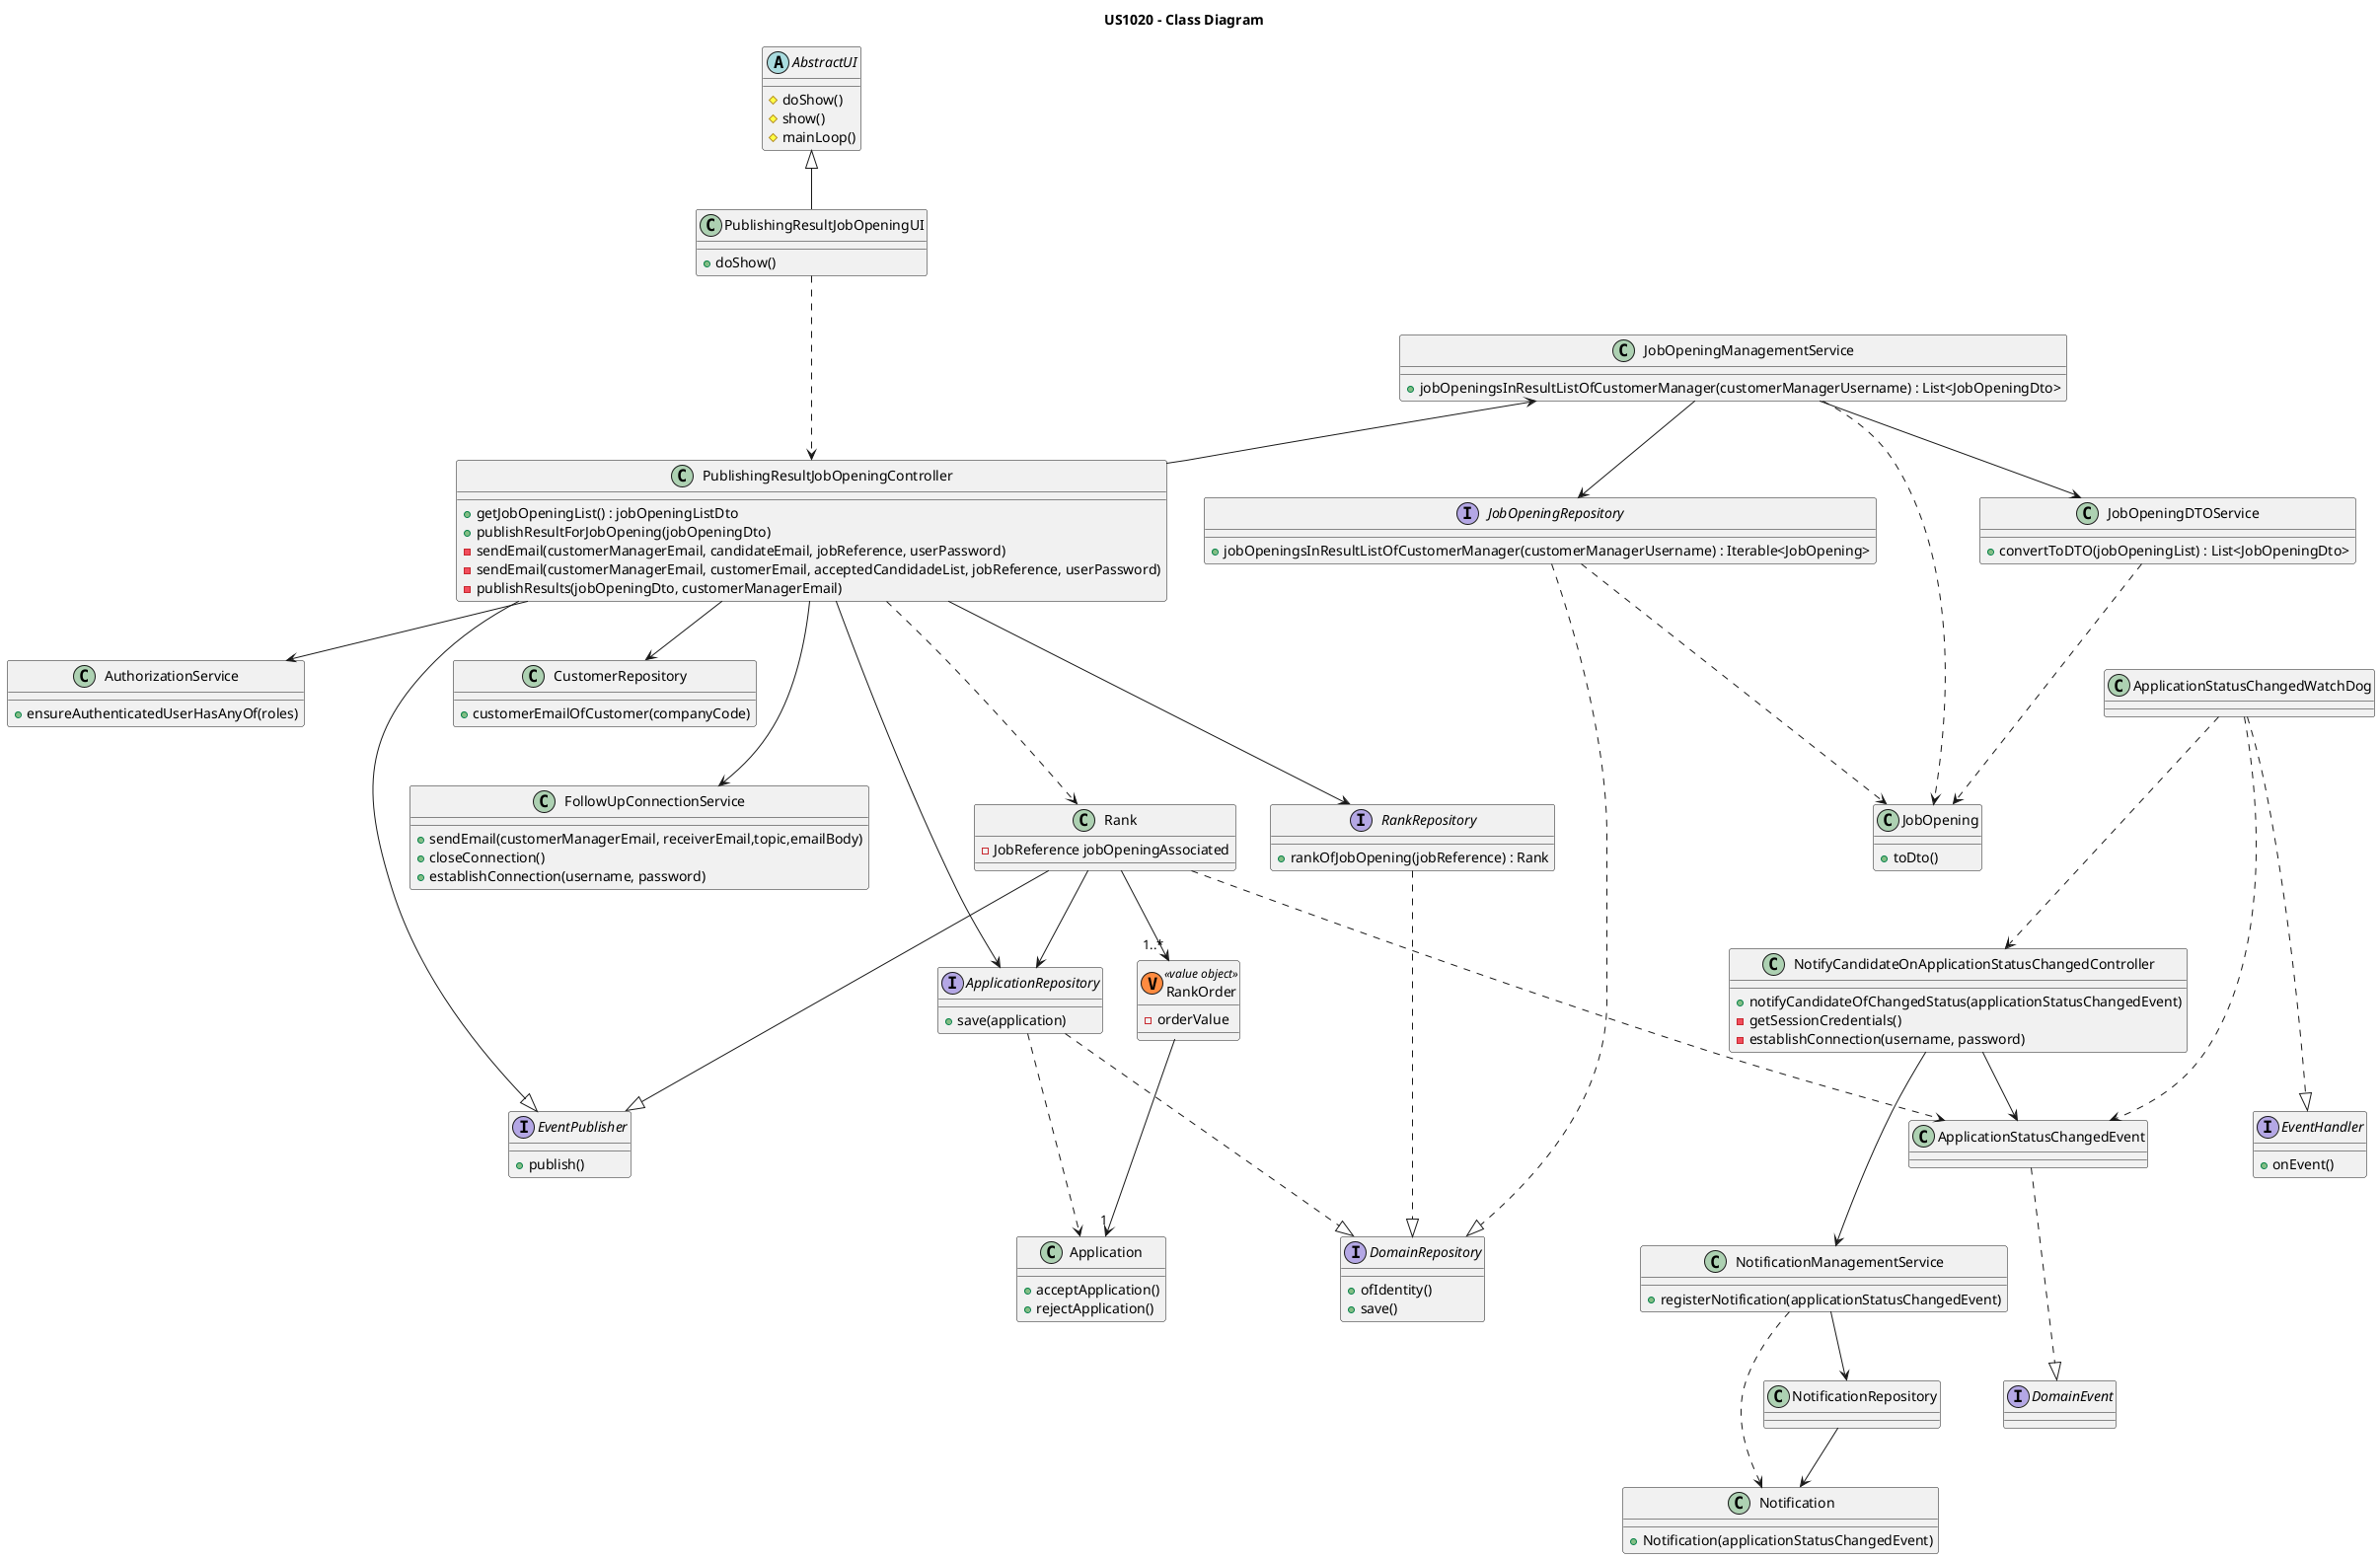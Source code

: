 @startuml
'https://plantuml.com/class-diagram

title US1020 - Class Diagram



abstract class AbstractUI {
    # doShow()
    # show()
    # mainLoop()
}

class PublishingResultJobOpeningUI {
+ doShow()
}

class PublishingResultJobOpeningController  {
+ getJobOpeningList() : jobOpeningListDto
+ publishResultForJobOpening(jobOpeningDto)
- sendEmail(customerManagerEmail, candidateEmail, jobReference, userPassword)
- sendEmail(customerManagerEmail, customerEmail, acceptedCandidadeList, jobReference, userPassword)
- publishResults(jobOpeningDto, customerManagerEmail)
}


interface ApplicationRepository {
+ save(application)
}

class Application {
+ acceptApplication()
+ rejectApplication()
}

interface  RankRepository {
+ rankOfJobOpening(jobReference) : Rank
}

class Rank {
- JobReference jobOpeningAssociated
}

class AuthorizationService {
+ ensureAuthenticatedUserHasAnyOf(roles)
}


interface DomainRepository {
+ ofIdentity()
+ save()
}

interface JobOpeningRepository {
+ jobOpeningsInResultListOfCustomerManager(customerManagerUsername) : Iterable<JobOpening>
}
class JobOpeningManagementService{
+ jobOpeningsInResultListOfCustomerManager(customerManagerUsername) : List<JobOpeningDto>
}
class JobOpeningDTOService{
+ convertToDTO(jobOpeningList) : List<JobOpeningDto>
}
class JobOpening {
+ toDto()
}


interface EventPublisher{
+publish()
}
interface EventHandler{
+onEvent()
}
interface DomainEvent{
}


class CustomerRepository{
+ customerEmailOfCustomer(companyCode)
}

'Application Status Changed Event
class ApplicationStatusChangedWatchDog{
}

class ApplicationStatusChangedEvent{
}
class NotifyCandidateOnApplicationStatusChangedController{
+ notifyCandidateOfChangedStatus(applicationStatusChangedEvent)
- getSessionCredentials()
- establishConnection(username, password)
}
class NotificationRepository{
}
class NotificationManagementService{
+ registerNotification(applicationStatusChangedEvent)
}
class Notification {
+ Notification(applicationStatusChangedEvent)
}

class FollowUpConnectionService{
+ sendEmail(customerManagerEmail, receiverEmail,topic,emailBody)
+ closeConnection()
+ establishConnection(username, password)
}
class RankOrder <<(V,#FF8B40) value object>> {
- orderValue
}

AbstractUI <|-- PublishingResultJobOpeningUI

PublishingResultJobOpeningUI .--> PublishingResultJobOpeningController

PublishingResultJobOpeningController --> AuthorizationService

PublishingResultJobOpeningController --> ApplicationRepository
JobOpeningManagementService --> JobOpeningRepository
JobOpeningManagementService --> JobOpeningDTOService
JobOpeningManagementService .-> JobOpening
JobOpeningDTOService .-> JobOpening
ApplicationRepository .--> Application
ApplicationRepository .--|> DomainRepository
RankRepository .-|> DomainRepository

ApplicationStatusChangedEvent .--|> DomainEvent

Rank ---|> EventPublisher
ApplicationStatusChangedWatchDog .---|> EventHandler
ApplicationStatusChangedWatchDog .--> NotifyCandidateOnApplicationStatusChangedController
ApplicationStatusChangedWatchDog .--> ApplicationStatusChangedEvent

PublishingResultJobOpeningController ---> FollowUpConnectionService
PublishingResultJobOpeningController --> CustomerRepository
NotifyCandidateOnApplicationStatusChangedController ---> NotificationManagementService
NotificationManagementService .--> Notification
NotificationManagementService --> NotificationRepository
NotificationRepository --> Notification

NotifyCandidateOnApplicationStatusChangedController --> ApplicationStatusChangedEvent
PublishingResultJobOpeningController --> RankRepository
PublishingResultJobOpeningController .--> Rank
Rank --> "1..*" RankOrder
RankOrder --> "1" Application
Rank --> ApplicationRepository
Rank .--> ApplicationStatusChangedEvent

PublishingResultJobOpeningController  --|> EventPublisher
PublishingResultJobOpeningController -up-> JobOpeningManagementService
JobOpeningRepository .-|> DomainRepository
JobOpeningRepository .--> JobOpening

@enduml